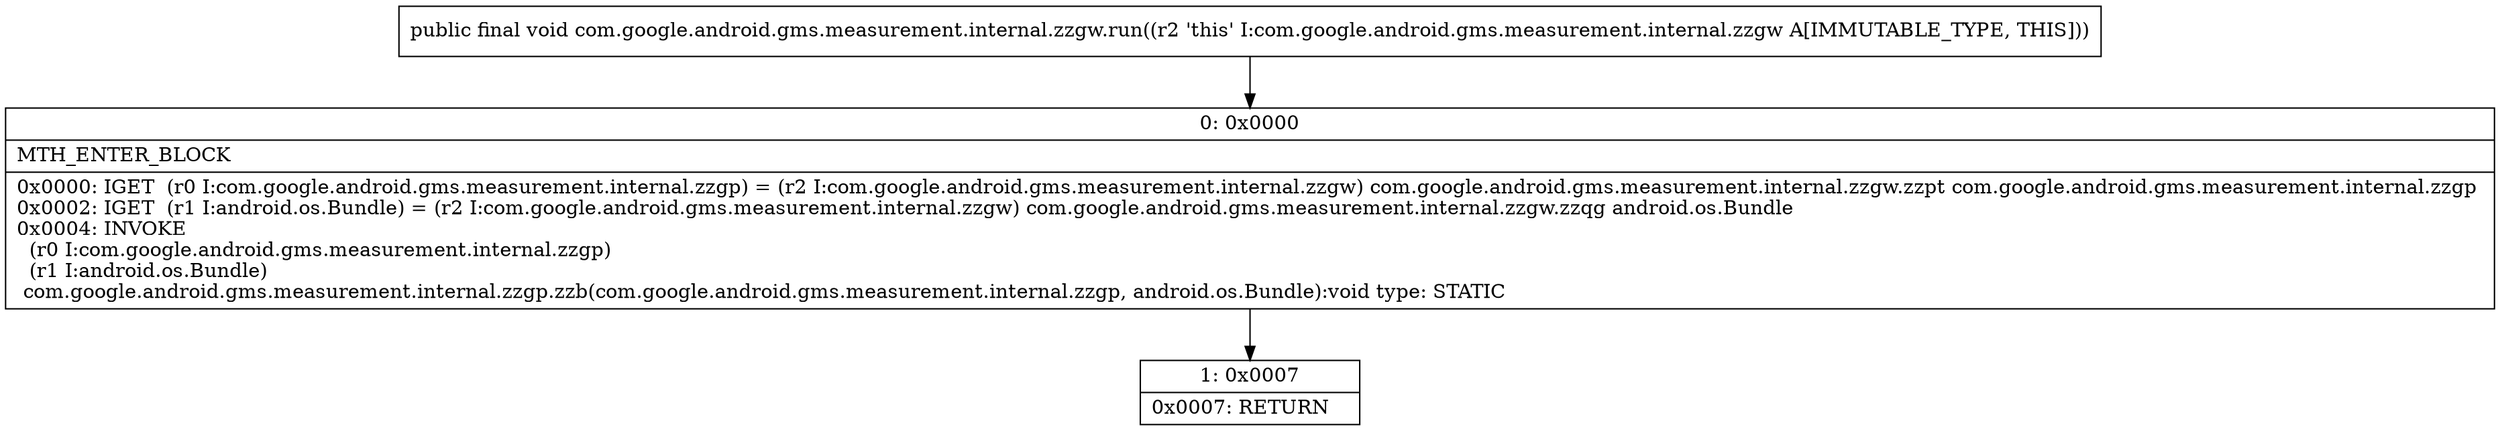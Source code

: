 digraph "CFG forcom.google.android.gms.measurement.internal.zzgw.run()V" {
Node_0 [shape=record,label="{0\:\ 0x0000|MTH_ENTER_BLOCK\l|0x0000: IGET  (r0 I:com.google.android.gms.measurement.internal.zzgp) = (r2 I:com.google.android.gms.measurement.internal.zzgw) com.google.android.gms.measurement.internal.zzgw.zzpt com.google.android.gms.measurement.internal.zzgp \l0x0002: IGET  (r1 I:android.os.Bundle) = (r2 I:com.google.android.gms.measurement.internal.zzgw) com.google.android.gms.measurement.internal.zzgw.zzqg android.os.Bundle \l0x0004: INVOKE  \l  (r0 I:com.google.android.gms.measurement.internal.zzgp)\l  (r1 I:android.os.Bundle)\l com.google.android.gms.measurement.internal.zzgp.zzb(com.google.android.gms.measurement.internal.zzgp, android.os.Bundle):void type: STATIC \l}"];
Node_1 [shape=record,label="{1\:\ 0x0007|0x0007: RETURN   \l}"];
MethodNode[shape=record,label="{public final void com.google.android.gms.measurement.internal.zzgw.run((r2 'this' I:com.google.android.gms.measurement.internal.zzgw A[IMMUTABLE_TYPE, THIS])) }"];
MethodNode -> Node_0;
Node_0 -> Node_1;
}

